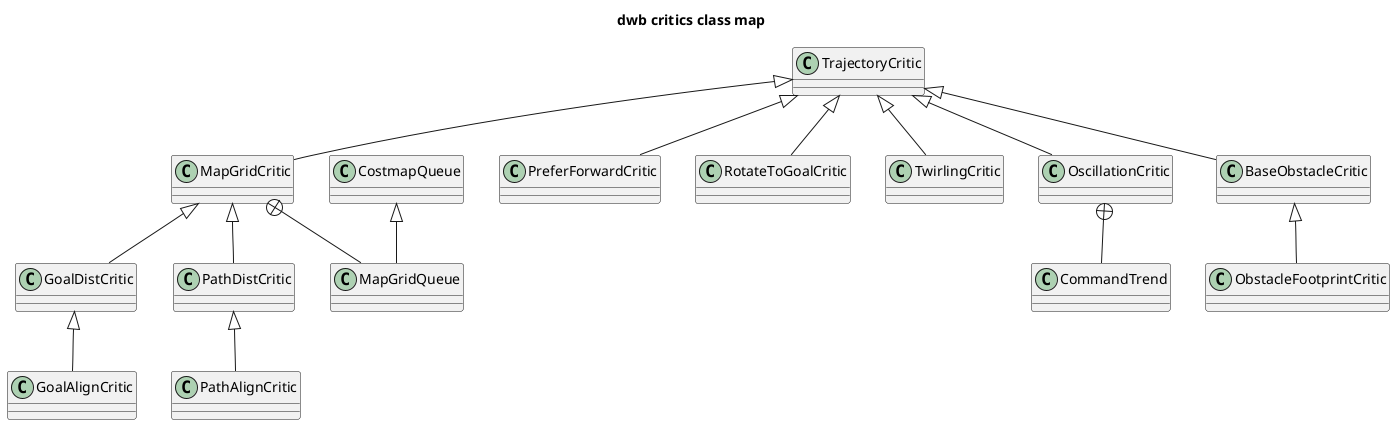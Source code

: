 @startuml
Title "dwb critics class map"

class TrajectoryCritic

class BaseObstacleCritic
{
}

class MapGridCritic
{
}

class CostmapQueue

class MapGridQueue
{

}


class GoalDistCritic
{

}

class GoalAlignCritic
{
}

class ObstacleFootprintCritic
{
}



class OscillationCritic
{
}


class CommandTrend
{
}

class PathAlignCritic
{
}

class PathDistCritic
{
}


class PreferForwardCritic
{
}

class RotateToGoalCritic
{
}


class TwirlingCritic
{
}

OscillationCritic +-- CommandTrend
MapGridCritic +-- MapGridQueue
CostmapQueue <|-- MapGridQueue
TrajectoryCritic <|-- BaseObstacleCritic
TrajectoryCritic <|-- MapGridCritic
MapGridCritic <|--  GoalDistCritic
GoalDistCritic <|-- GoalAlignCritic
BaseObstacleCritic <|-- ObstacleFootprintCritic
TrajectoryCritic <|-- OscillationCritic
PathDistCritic <|-- PathAlignCritic
MapGridCritic <|-- PathDistCritic
TrajectoryCritic <|-- PreferForwardCritic
TrajectoryCritic <|-- RotateToGoalCritic
TrajectoryCritic <|-- TwirlingCritic

@enduml
